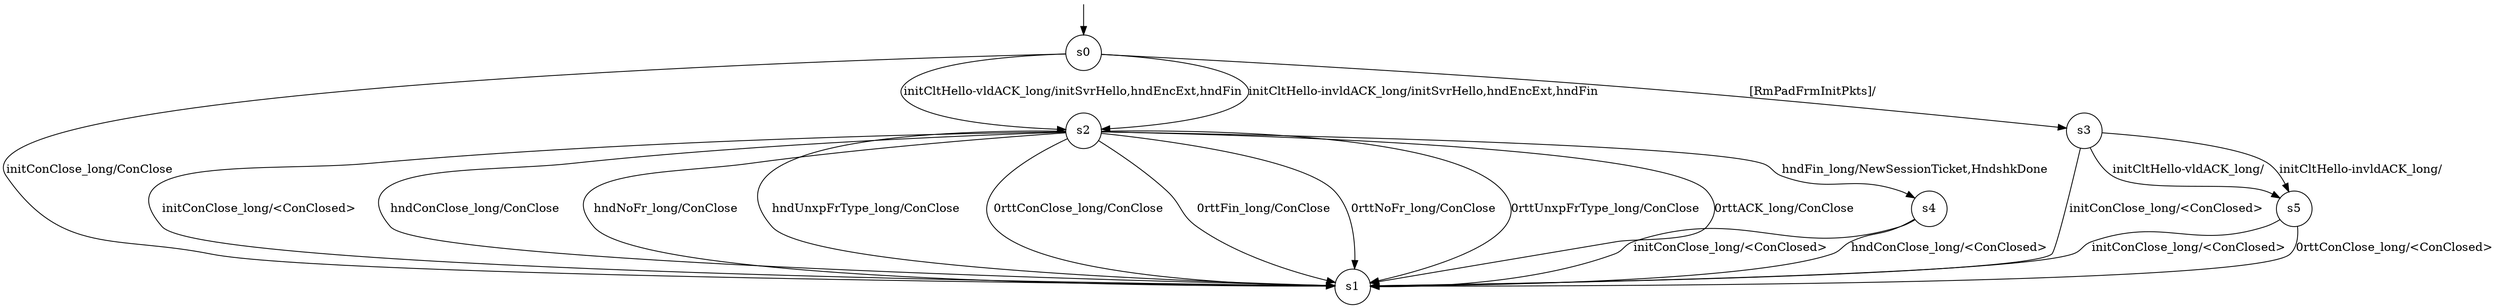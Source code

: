 digraph g {

s0 [shape="circle" label="s0"];
s1 [shape="circle" label="s1"];
s2 [shape="circle" label="s2"];
s3 [shape="circle" label="s3"];
s4 [shape="circle" label="s4"];
s5 [shape="circle" label="s5"];
s0 -> s1 [label="initConClose_long/ConClose "];
s0 -> s2 [label="initCltHello-vldACK_long/initSvrHello,hndEncExt,hndFin "];
s0 -> s2 [label="initCltHello-invldACK_long/initSvrHello,hndEncExt,hndFin "];
s0 -> s3 [label="[RmPadFrmInitPkts]/ "];
s2 -> s1 [label="initConClose_long/<ConClosed> "];
s2 -> s4 [label="hndFin_long/NewSessionTicket,HndshkDone "];
s2 -> s1 [label="hndConClose_long/ConClose "];
s2 -> s1 [label="hndNoFr_long/ConClose "];
s2 -> s1 [label="hndUnxpFrType_long/ConClose "];
s2 -> s1 [label="0rttConClose_long/ConClose "];
s2 -> s1 [label="0rttFin_long/ConClose "];
s2 -> s1 [label="0rttNoFr_long/ConClose "];
s2 -> s1 [label="0rttUnxpFrType_long/ConClose "];
s2 -> s1 [label="0rttACK_long/ConClose "];
s3 -> s1 [label="initConClose_long/<ConClosed> "];
s3 -> s5 [label="initCltHello-vldACK_long/ "];
s3 -> s5 [label="initCltHello-invldACK_long/ "];
s4 -> s1 [label="initConClose_long/<ConClosed> "];
s4 -> s1 [label="hndConClose_long/<ConClosed> "];
s5 -> s1 [label="initConClose_long/<ConClosed> "];
s5 -> s1 [label="0rttConClose_long/<ConClosed> "];

__start0 [label="" shape="none" width="0" height="0"];
__start0 -> s0;

}

